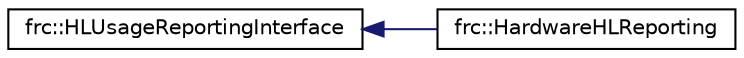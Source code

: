 digraph "Graphical Class Hierarchy"
{
  edge [fontname="Helvetica",fontsize="10",labelfontname="Helvetica",labelfontsize="10"];
  node [fontname="Helvetica",fontsize="10",shape=record];
  rankdir="LR";
  Node1 [label="frc::HLUsageReportingInterface",height=0.2,width=0.4,color="black", fillcolor="white", style="filled",URL="$classfrc_1_1HLUsageReportingInterface.html"];
  Node1 -> Node2 [dir="back",color="midnightblue",fontsize="10",style="solid",fontname="Helvetica"];
  Node2 [label="frc::HardwareHLReporting",height=0.2,width=0.4,color="black", fillcolor="white", style="filled",URL="$classfrc_1_1HardwareHLReporting.html"];
}

